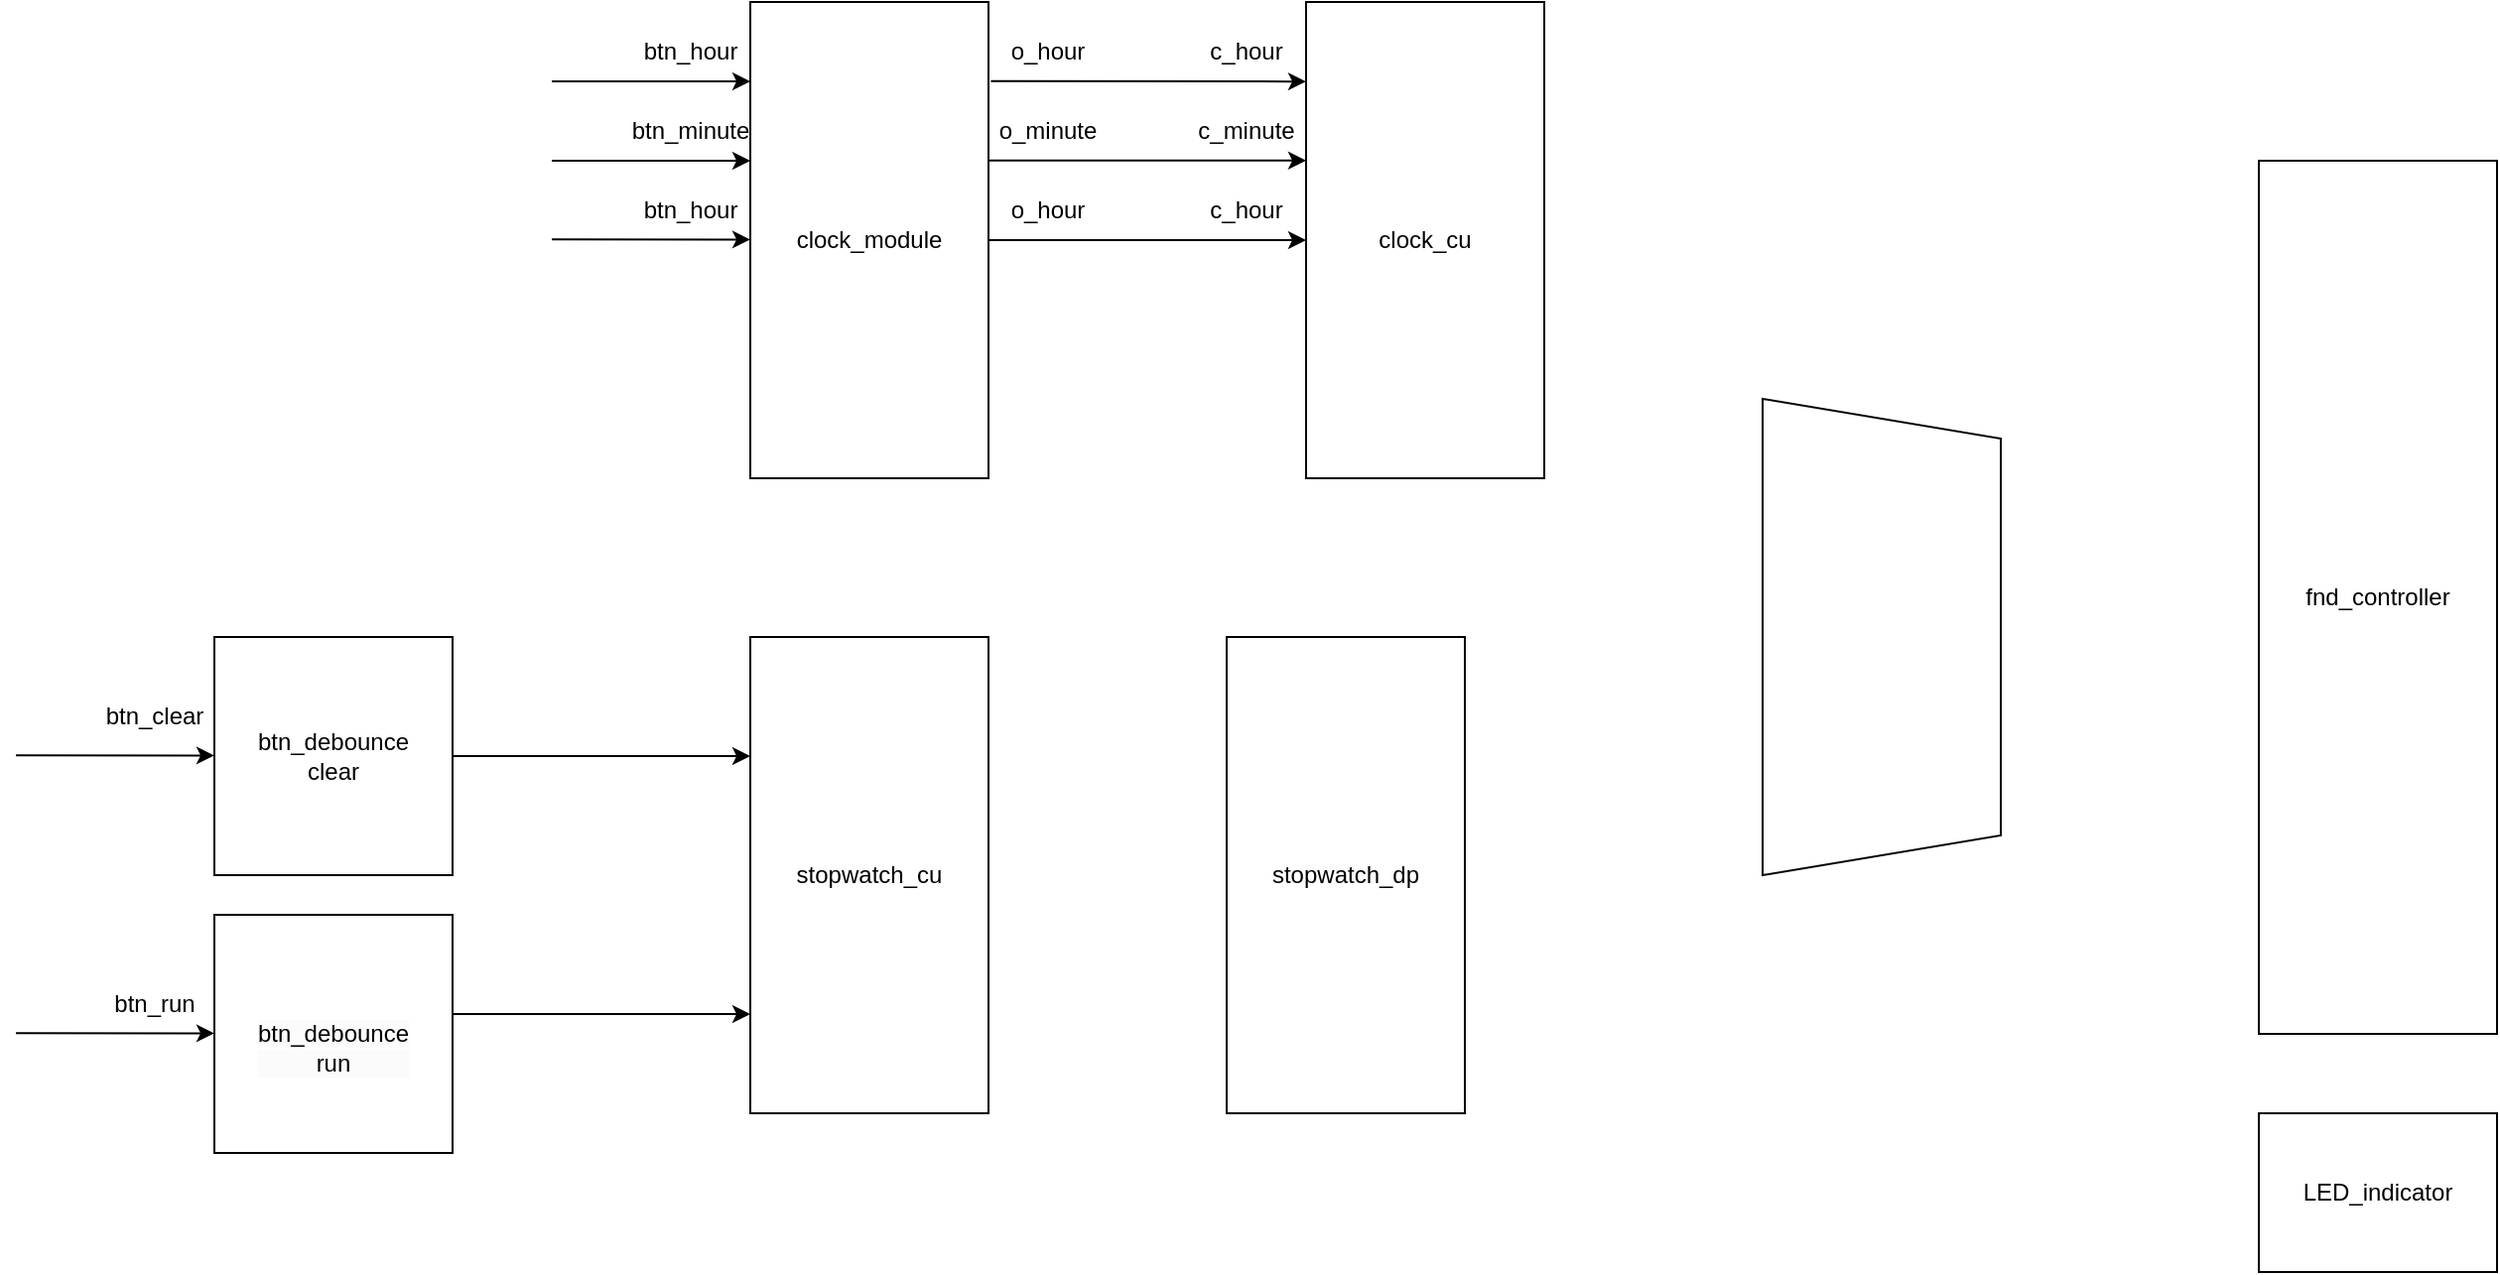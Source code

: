 <mxfile version="26.1.3">
  <diagram name="페이지-1" id="EPLfaW-TXkGGqRJnJZcP">
    <mxGraphModel dx="2012" dy="647" grid="1" gridSize="10" guides="1" tooltips="1" connect="1" arrows="1" fold="1" page="1" pageScale="1" pageWidth="827" pageHeight="1169" math="0" shadow="0">
      <root>
        <mxCell id="0" />
        <mxCell id="1" parent="0" />
        <mxCell id="nv1rookt5dxCsIez9P6t-1" value="btn_debounce&lt;div&gt;clear&lt;/div&gt;" style="rounded=0;whiteSpace=wrap;html=1;" vertex="1" parent="1">
          <mxGeometry x="10" y="560" width="120" height="120" as="geometry" />
        </mxCell>
        <mxCell id="nv1rookt5dxCsIez9P6t-2" value="&lt;br&gt;&lt;span style=&quot;color: rgb(0, 0, 0); font-family: Helvetica; font-size: 12px; font-style: normal; font-variant-ligatures: normal; font-variant-caps: normal; font-weight: 400; letter-spacing: normal; orphans: 2; text-align: center; text-indent: 0px; text-transform: none; widows: 2; word-spacing: 0px; -webkit-text-stroke-width: 0px; white-space: normal; background-color: rgb(251, 251, 251); text-decoration-thickness: initial; text-decoration-style: initial; text-decoration-color: initial; float: none; display: inline !important;&quot;&gt;btn_debounce&lt;/span&gt;&lt;div style=&quot;forced-color-adjust: none; color: rgb(0, 0, 0); font-family: Helvetica; font-size: 12px; font-style: normal; font-variant-ligatures: normal; font-variant-caps: normal; font-weight: 400; letter-spacing: normal; orphans: 2; text-align: center; text-indent: 0px; text-transform: none; widows: 2; word-spacing: 0px; -webkit-text-stroke-width: 0px; white-space: normal; background-color: rgb(251, 251, 251); text-decoration-thickness: initial; text-decoration-style: initial; text-decoration-color: initial;&quot;&gt;run&lt;/div&gt;" style="rounded=0;whiteSpace=wrap;html=1;" vertex="1" parent="1">
          <mxGeometry x="10" y="700" width="120" height="120" as="geometry" />
        </mxCell>
        <mxCell id="nv1rookt5dxCsIez9P6t-4" value="clock_module" style="rounded=0;whiteSpace=wrap;html=1;" vertex="1" parent="1">
          <mxGeometry x="280" y="240" width="120" height="240" as="geometry" />
        </mxCell>
        <mxCell id="nv1rookt5dxCsIez9P6t-5" value="stopwatch_cu" style="rounded=0;whiteSpace=wrap;html=1;" vertex="1" parent="1">
          <mxGeometry x="280" y="560" width="120" height="240" as="geometry" />
        </mxCell>
        <mxCell id="nv1rookt5dxCsIez9P6t-6" value="clock_cu" style="rounded=0;whiteSpace=wrap;html=1;" vertex="1" parent="1">
          <mxGeometry x="560" y="240" width="120" height="240" as="geometry" />
        </mxCell>
        <mxCell id="nv1rookt5dxCsIez9P6t-7" value="stopwatch_dp" style="rounded=0;whiteSpace=wrap;html=1;" vertex="1" parent="1">
          <mxGeometry x="520" y="560" width="120" height="240" as="geometry" />
        </mxCell>
        <mxCell id="nv1rookt5dxCsIez9P6t-8" value="" style="shape=trapezoid;perimeter=trapezoidPerimeter;whiteSpace=wrap;html=1;fixedSize=1;rotation=90;" vertex="1" parent="1">
          <mxGeometry x="730" y="500" width="240" height="120" as="geometry" />
        </mxCell>
        <mxCell id="nv1rookt5dxCsIez9P6t-9" value="fnd_controller" style="rounded=0;whiteSpace=wrap;html=1;" vertex="1" parent="1">
          <mxGeometry x="1040" y="320" width="120" height="440" as="geometry" />
        </mxCell>
        <mxCell id="nv1rookt5dxCsIez9P6t-11" value="LED_indicator" style="rounded=0;whiteSpace=wrap;html=1;" vertex="1" parent="1">
          <mxGeometry x="1040" y="800" width="120" height="80" as="geometry" />
        </mxCell>
        <mxCell id="nv1rookt5dxCsIez9P6t-12" value="" style="endArrow=classic;html=1;rounded=0;entryX=0;entryY=0.667;entryDx=0;entryDy=0;entryPerimeter=0;" edge="1" parent="1">
          <mxGeometry width="50" height="50" relative="1" as="geometry">
            <mxPoint x="-90" y="619.66" as="sourcePoint" />
            <mxPoint x="10" y="619.7" as="targetPoint" />
          </mxGeometry>
        </mxCell>
        <mxCell id="nv1rookt5dxCsIez9P6t-13" value="" style="endArrow=classic;html=1;rounded=0;entryX=0;entryY=0.667;entryDx=0;entryDy=0;entryPerimeter=0;" edge="1" parent="1">
          <mxGeometry width="50" height="50" relative="1" as="geometry">
            <mxPoint x="-90" y="759.66" as="sourcePoint" />
            <mxPoint x="10" y="759.7" as="targetPoint" />
          </mxGeometry>
        </mxCell>
        <mxCell id="nv1rookt5dxCsIez9P6t-14" value="" style="endArrow=classic;html=1;rounded=0;entryX=0;entryY=0.25;entryDx=0;entryDy=0;" edge="1" parent="1" target="nv1rookt5dxCsIez9P6t-5">
          <mxGeometry width="50" height="50" relative="1" as="geometry">
            <mxPoint x="130" y="620" as="sourcePoint" />
            <mxPoint x="180" y="570" as="targetPoint" />
          </mxGeometry>
        </mxCell>
        <mxCell id="nv1rookt5dxCsIez9P6t-15" value="" style="endArrow=classic;html=1;rounded=0;entryX=0;entryY=0.25;entryDx=0;entryDy=0;" edge="1" parent="1">
          <mxGeometry width="50" height="50" relative="1" as="geometry">
            <mxPoint x="130" y="750" as="sourcePoint" />
            <mxPoint x="280" y="750" as="targetPoint" />
          </mxGeometry>
        </mxCell>
        <mxCell id="nv1rookt5dxCsIez9P6t-17" value="" style="endArrow=classic;html=1;rounded=0;entryX=0;entryY=0.667;entryDx=0;entryDy=0;entryPerimeter=0;" edge="1" parent="1">
          <mxGeometry width="50" height="50" relative="1" as="geometry">
            <mxPoint x="180" y="280.0" as="sourcePoint" />
            <mxPoint x="280" y="280.04" as="targetPoint" />
          </mxGeometry>
        </mxCell>
        <mxCell id="nv1rookt5dxCsIez9P6t-18" value="" style="endArrow=classic;html=1;rounded=0;entryX=0;entryY=0.667;entryDx=0;entryDy=0;entryPerimeter=0;" edge="1" parent="1">
          <mxGeometry width="50" height="50" relative="1" as="geometry">
            <mxPoint x="180" y="320.0" as="sourcePoint" />
            <mxPoint x="280" y="320.04" as="targetPoint" />
          </mxGeometry>
        </mxCell>
        <mxCell id="nv1rookt5dxCsIez9P6t-19" value="" style="endArrow=classic;html=1;rounded=0;entryX=0;entryY=0.667;entryDx=0;entryDy=0;entryPerimeter=0;" edge="1" parent="1">
          <mxGeometry width="50" height="50" relative="1" as="geometry">
            <mxPoint x="180" y="359.66" as="sourcePoint" />
            <mxPoint x="280" y="359.7" as="targetPoint" />
          </mxGeometry>
        </mxCell>
        <mxCell id="nv1rookt5dxCsIez9P6t-20" value="btn_clear" style="text;html=1;align=center;verticalAlign=middle;whiteSpace=wrap;rounded=0;" vertex="1" parent="1">
          <mxGeometry x="-50" y="585" width="60" height="30" as="geometry" />
        </mxCell>
        <mxCell id="nv1rookt5dxCsIez9P6t-21" value="btn_run" style="text;html=1;align=center;verticalAlign=middle;whiteSpace=wrap;rounded=0;" vertex="1" parent="1">
          <mxGeometry x="-50" y="730" width="60" height="30" as="geometry" />
        </mxCell>
        <mxCell id="nv1rookt5dxCsIez9P6t-22" value="btn_hour" style="text;html=1;align=center;verticalAlign=middle;whiteSpace=wrap;rounded=0;" vertex="1" parent="1">
          <mxGeometry x="220" y="250" width="60" height="30" as="geometry" />
        </mxCell>
        <mxCell id="nv1rookt5dxCsIez9P6t-23" value="btn_minute" style="text;html=1;align=center;verticalAlign=middle;whiteSpace=wrap;rounded=0;" vertex="1" parent="1">
          <mxGeometry x="220" y="290" width="60" height="30" as="geometry" />
        </mxCell>
        <mxCell id="nv1rookt5dxCsIez9P6t-24" value="btn_hour" style="text;html=1;align=center;verticalAlign=middle;whiteSpace=wrap;rounded=0;" vertex="1" parent="1">
          <mxGeometry x="220" y="330" width="60" height="30" as="geometry" />
        </mxCell>
        <mxCell id="nv1rookt5dxCsIez9P6t-25" value="" style="endArrow=classic;html=1;rounded=0;entryX=0;entryY=0.167;entryDx=0;entryDy=0;entryPerimeter=0;exitX=1.01;exitY=0.166;exitDx=0;exitDy=0;exitPerimeter=0;" edge="1" parent="1" source="nv1rookt5dxCsIez9P6t-4" target="nv1rookt5dxCsIez9P6t-6">
          <mxGeometry width="50" height="50" relative="1" as="geometry">
            <mxPoint x="420" y="280.0" as="sourcePoint" />
            <mxPoint x="520" y="280.04" as="targetPoint" />
          </mxGeometry>
        </mxCell>
        <mxCell id="nv1rookt5dxCsIez9P6t-26" value="" style="endArrow=classic;html=1;rounded=0;entryX=0;entryY=0.333;entryDx=0;entryDy=0;entryPerimeter=0;exitX=0.996;exitY=0.333;exitDx=0;exitDy=0;exitPerimeter=0;" edge="1" parent="1" source="nv1rookt5dxCsIez9P6t-4" target="nv1rookt5dxCsIez9P6t-6">
          <mxGeometry width="50" height="50" relative="1" as="geometry">
            <mxPoint x="420" y="320.0" as="sourcePoint" />
            <mxPoint x="520" y="320.04" as="targetPoint" />
          </mxGeometry>
        </mxCell>
        <mxCell id="nv1rookt5dxCsIez9P6t-27" value="" style="endArrow=classic;html=1;rounded=0;entryX=0;entryY=0.5;entryDx=0;entryDy=0;exitX=1;exitY=0.5;exitDx=0;exitDy=0;" edge="1" parent="1" source="nv1rookt5dxCsIez9P6t-4" target="nv1rookt5dxCsIez9P6t-6">
          <mxGeometry width="50" height="50" relative="1" as="geometry">
            <mxPoint x="420" y="359.66" as="sourcePoint" />
            <mxPoint x="520" y="359.7" as="targetPoint" />
          </mxGeometry>
        </mxCell>
        <mxCell id="nv1rookt5dxCsIez9P6t-28" value="o_hour" style="text;html=1;align=center;verticalAlign=middle;whiteSpace=wrap;rounded=0;" vertex="1" parent="1">
          <mxGeometry x="400" y="250" width="60" height="30" as="geometry" />
        </mxCell>
        <mxCell id="nv1rookt5dxCsIez9P6t-29" value="o_minute" style="text;html=1;align=center;verticalAlign=middle;whiteSpace=wrap;rounded=0;" vertex="1" parent="1">
          <mxGeometry x="400" y="290" width="60" height="30" as="geometry" />
        </mxCell>
        <mxCell id="nv1rookt5dxCsIez9P6t-30" value="o_hour" style="text;html=1;align=center;verticalAlign=middle;whiteSpace=wrap;rounded=0;" vertex="1" parent="1">
          <mxGeometry x="400" y="330" width="60" height="30" as="geometry" />
        </mxCell>
        <mxCell id="nv1rookt5dxCsIez9P6t-32" value="c_hour" style="text;html=1;align=center;verticalAlign=middle;whiteSpace=wrap;rounded=0;" vertex="1" parent="1">
          <mxGeometry x="500" y="250" width="60" height="30" as="geometry" />
        </mxCell>
        <mxCell id="nv1rookt5dxCsIez9P6t-33" value="c_minute" style="text;html=1;align=center;verticalAlign=middle;whiteSpace=wrap;rounded=0;" vertex="1" parent="1">
          <mxGeometry x="500" y="290" width="60" height="30" as="geometry" />
        </mxCell>
        <mxCell id="nv1rookt5dxCsIez9P6t-34" value="c_hour" style="text;html=1;align=center;verticalAlign=middle;whiteSpace=wrap;rounded=0;" vertex="1" parent="1">
          <mxGeometry x="500" y="330" width="60" height="30" as="geometry" />
        </mxCell>
      </root>
    </mxGraphModel>
  </diagram>
</mxfile>

